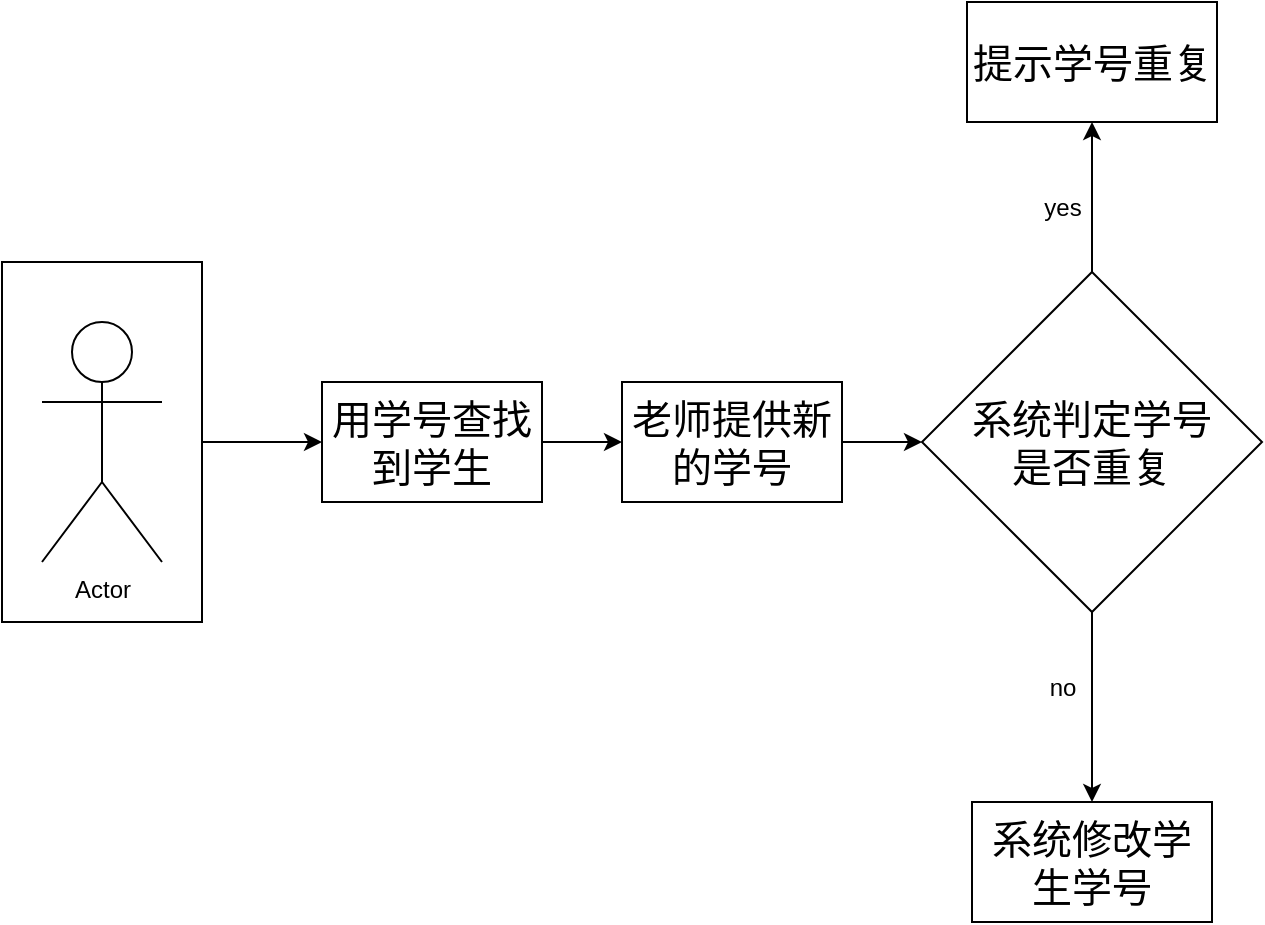 <mxfile version="28.0.6">
  <diagram name="第 1 页" id="DVq6_ETX1RvyilZhN15-">
    <mxGraphModel dx="1213" dy="828" grid="1" gridSize="10" guides="1" tooltips="1" connect="1" arrows="1" fold="1" page="1" pageScale="1" pageWidth="827" pageHeight="1169" math="0" shadow="0">
      <root>
        <mxCell id="0" />
        <mxCell id="1" parent="0" />
        <mxCell id="-3VrJfeOIIsYagIxA5-3-3" style="edgeStyle=orthogonalEdgeStyle;rounded=0;orthogonalLoop=1;jettySize=auto;html=1;exitX=1;exitY=0.5;exitDx=0;exitDy=0;" edge="1" parent="1" source="-3VrJfeOIIsYagIxA5-3-2" target="-3VrJfeOIIsYagIxA5-3-4">
          <mxGeometry relative="1" as="geometry">
            <mxPoint x="240" y="410" as="targetPoint" />
          </mxGeometry>
        </mxCell>
        <mxCell id="-3VrJfeOIIsYagIxA5-3-2" value="" style="rounded=0;whiteSpace=wrap;html=1;" vertex="1" parent="1">
          <mxGeometry x="90" y="320" width="100" height="180" as="geometry" />
        </mxCell>
        <mxCell id="-3VrJfeOIIsYagIxA5-3-1" value="Actor" style="shape=umlActor;verticalLabelPosition=bottom;verticalAlign=top;html=1;outlineConnect=0;" vertex="1" parent="1">
          <mxGeometry x="110" y="350" width="60" height="120" as="geometry" />
        </mxCell>
        <mxCell id="-3VrJfeOIIsYagIxA5-3-6" value="" style="edgeStyle=orthogonalEdgeStyle;rounded=0;orthogonalLoop=1;jettySize=auto;html=1;" edge="1" parent="1" source="-3VrJfeOIIsYagIxA5-3-4" target="-3VrJfeOIIsYagIxA5-3-5">
          <mxGeometry relative="1" as="geometry" />
        </mxCell>
        <mxCell id="-3VrJfeOIIsYagIxA5-3-4" value="&lt;font style=&quot;font-size: 20px;&quot;&gt;用学号查找到学生&lt;/font&gt;" style="rounded=0;whiteSpace=wrap;html=1;" vertex="1" parent="1">
          <mxGeometry x="250" y="380" width="110" height="60" as="geometry" />
        </mxCell>
        <mxCell id="-3VrJfeOIIsYagIxA5-3-11" value="" style="edgeStyle=orthogonalEdgeStyle;rounded=0;orthogonalLoop=1;jettySize=auto;html=1;" edge="1" parent="1" source="-3VrJfeOIIsYagIxA5-3-5" target="-3VrJfeOIIsYagIxA5-3-10">
          <mxGeometry relative="1" as="geometry" />
        </mxCell>
        <mxCell id="-3VrJfeOIIsYagIxA5-3-5" value="&lt;span style=&quot;font-size: 20px;&quot;&gt;老师提供新的学号&lt;/span&gt;" style="rounded=0;whiteSpace=wrap;html=1;" vertex="1" parent="1">
          <mxGeometry x="400" y="380" width="110" height="60" as="geometry" />
        </mxCell>
        <mxCell id="-3VrJfeOIIsYagIxA5-3-13" value="" style="edgeStyle=orthogonalEdgeStyle;rounded=0;orthogonalLoop=1;jettySize=auto;html=1;" edge="1" parent="1" source="-3VrJfeOIIsYagIxA5-3-10" target="-3VrJfeOIIsYagIxA5-3-12">
          <mxGeometry relative="1" as="geometry" />
        </mxCell>
        <mxCell id="-3VrJfeOIIsYagIxA5-3-16" value="" style="edgeStyle=orthogonalEdgeStyle;rounded=0;orthogonalLoop=1;jettySize=auto;html=1;" edge="1" parent="1" source="-3VrJfeOIIsYagIxA5-3-10" target="-3VrJfeOIIsYagIxA5-3-15">
          <mxGeometry relative="1" as="geometry" />
        </mxCell>
        <mxCell id="-3VrJfeOIIsYagIxA5-3-10" value="&lt;font style=&quot;font-size: 20px;&quot;&gt;系统判定学号&lt;/font&gt;&lt;div&gt;&lt;font style=&quot;font-size: 20px;&quot;&gt;是否重复&lt;/font&gt;&lt;/div&gt;" style="rhombus;whiteSpace=wrap;html=1;rounded=0;" vertex="1" parent="1">
          <mxGeometry x="550" y="325" width="170" height="170" as="geometry" />
        </mxCell>
        <mxCell id="-3VrJfeOIIsYagIxA5-3-12" value="&lt;font style=&quot;font-size: 20px;&quot;&gt;提示学号重复&lt;/font&gt;" style="whiteSpace=wrap;html=1;rounded=0;" vertex="1" parent="1">
          <mxGeometry x="572.5" y="190" width="125" height="60" as="geometry" />
        </mxCell>
        <mxCell id="-3VrJfeOIIsYagIxA5-3-14" value="yes" style="text;html=1;align=center;verticalAlign=middle;resizable=0;points=[];autosize=1;strokeColor=none;fillColor=none;" vertex="1" parent="1">
          <mxGeometry x="600" y="278" width="40" height="30" as="geometry" />
        </mxCell>
        <mxCell id="-3VrJfeOIIsYagIxA5-3-15" value="&lt;font style=&quot;font-size: 20px;&quot;&gt;系统修改学生学号&lt;/font&gt;" style="whiteSpace=wrap;html=1;rounded=0;" vertex="1" parent="1">
          <mxGeometry x="575" y="590" width="120" height="60" as="geometry" />
        </mxCell>
        <mxCell id="-3VrJfeOIIsYagIxA5-3-17" value="no" style="text;html=1;align=center;verticalAlign=middle;resizable=0;points=[];autosize=1;strokeColor=none;fillColor=none;" vertex="1" parent="1">
          <mxGeometry x="600" y="518" width="40" height="30" as="geometry" />
        </mxCell>
      </root>
    </mxGraphModel>
  </diagram>
</mxfile>
